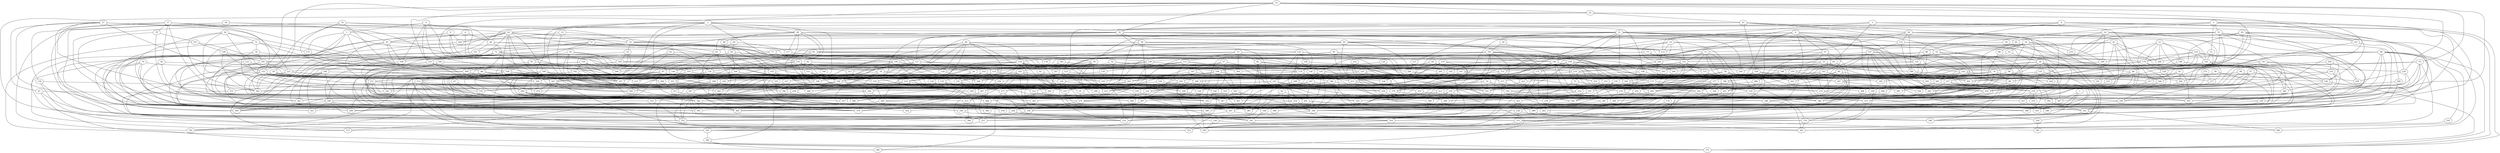 strict graph "gnp_random_graph(400,0.015)" {
0;
1;
2;
3;
4;
5;
6;
7;
8;
9;
10;
11;
12;
13;
14;
15;
16;
17;
18;
19;
20;
21;
22;
23;
24;
25;
26;
27;
28;
29;
30;
31;
32;
33;
34;
35;
36;
37;
38;
39;
40;
41;
42;
43;
44;
45;
46;
47;
48;
49;
50;
51;
52;
53;
54;
55;
56;
57;
58;
59;
60;
61;
62;
63;
64;
65;
66;
67;
68;
69;
70;
71;
72;
73;
74;
75;
76;
77;
78;
79;
80;
81;
82;
83;
84;
85;
86;
87;
88;
89;
90;
91;
92;
93;
94;
95;
96;
97;
98;
99;
100;
101;
102;
103;
104;
105;
106;
107;
108;
109;
110;
111;
112;
113;
114;
115;
116;
117;
118;
119;
120;
121;
122;
123;
124;
125;
126;
127;
128;
129;
130;
131;
132;
133;
134;
135;
136;
137;
138;
139;
140;
141;
142;
143;
144;
145;
146;
147;
148;
149;
150;
151;
152;
153;
154;
155;
156;
157;
158;
159;
160;
161;
162;
163;
164;
165;
166;
167;
168;
169;
170;
171;
172;
173;
174;
175;
176;
177;
178;
179;
180;
181;
182;
183;
184;
185;
186;
187;
188;
189;
190;
191;
192;
193;
194;
195;
196;
197;
198;
199;
200;
201;
202;
203;
204;
205;
206;
207;
208;
209;
210;
211;
212;
213;
214;
215;
216;
217;
218;
219;
220;
221;
222;
223;
224;
225;
226;
227;
228;
229;
230;
231;
232;
233;
234;
235;
236;
237;
238;
239;
240;
241;
242;
243;
244;
245;
246;
247;
248;
249;
250;
251;
252;
253;
254;
255;
256;
257;
258;
259;
260;
261;
262;
263;
264;
265;
266;
267;
268;
269;
270;
271;
272;
273;
274;
275;
276;
277;
278;
279;
280;
281;
282;
283;
284;
285;
286;
287;
288;
289;
290;
291;
292;
293;
294;
295;
296;
297;
298;
299;
300;
301;
302;
303;
304;
305;
306;
307;
308;
309;
310;
311;
312;
313;
314;
315;
316;
317;
318;
319;
320;
321;
322;
323;
324;
325;
326;
327;
328;
329;
330;
331;
332;
333;
334;
335;
336;
337;
338;
339;
340;
341;
342;
343;
344;
345;
346;
347;
348;
349;
350;
351;
352;
353;
354;
355;
356;
357;
358;
359;
360;
361;
362;
363;
364;
365;
366;
367;
368;
369;
370;
371;
372;
373;
374;
375;
376;
377;
378;
379;
380;
381;
382;
383;
384;
385;
386;
387;
388;
389;
390;
391;
392;
393;
394;
395;
396;
397;
398;
399;
0 -- 1  [is_available=True, prob="0.782138807832"];
0 -- 257  [is_available=True, prob="1.0"];
0 -- 106  [is_available=True, prob="1.0"];
0 -- 46  [is_available=True, prob="1.0"];
0 -- 125  [is_available=True, prob="0.0303049356012"];
0 -- 317  [is_available=True, prob="0.762801059212"];
1 -- 96  [is_available=True, prob="1.0"];
1 -- 35  [is_available=True, prob="1.0"];
1 -- 296  [is_available=True, prob="1.0"];
1 -- 172  [is_available=True, prob="0.867871740063"];
1 -- 77  [is_available=True, prob="0.777667477527"];
1 -- 348  [is_available=True, prob="0.909151444468"];
2 -- 322  [is_available=True, prob="0.328002740912"];
2 -- 332  [is_available=True, prob="0.44942330745"];
2 -- 235  [is_available=True, prob="1.0"];
2 -- 108  [is_available=True, prob="0.618811474058"];
2 -- 269  [is_available=True, prob="0.493620703208"];
2 -- 110  [is_available=True, prob="0.953375801129"];
2 -- 377  [is_available=True, prob="0.203654532704"];
2 -- 60  [is_available=True, prob="0.820596873619"];
3 -- 306  [is_available=True, prob="0.697265887753"];
3 -- 283  [is_available=True, prob="0.216734555622"];
3 -- 84  [is_available=True, prob="1.0"];
3 -- 30  [is_available=True, prob="1.0"];
3 -- 295  [is_available=True, prob="0.00953866270557"];
4 -- 120  [is_available=True, prob="1.0"];
4 -- 341  [is_available=True, prob="0.774927256038"];
4 -- 46  [is_available=True, prob="0.0850441209083"];
5 -- 33  [is_available=True, prob="0.871105749718"];
5 -- 39  [is_available=True, prob="0.909971073006"];
5 -- 330  [is_available=True, prob="0.797402801853"];
5 -- 140  [is_available=True, prob="0.392629512265"];
5 -- 51  [is_available=True, prob="0.726212512145"];
5 -- 372  [is_available=True, prob="0.0218217177602"];
5 -- 88  [is_available=True, prob="0.702230812702"];
5 -- 383  [is_available=True, prob="1.0"];
6 -- 320  [is_available=True, prob="0.0782220263875"];
6 -- 283  [is_available=True, prob="0.980119892182"];
6 -- 392  [is_available=True, prob="1.0"];
6 -- 208  [is_available=True, prob="0.357980904891"];
6 -- 115  [is_available=True, prob="0.966455954427"];
6 -- 214  [is_available=True, prob="0.696672675432"];
6 -- 57  [is_available=True, prob="1.0"];
6 -- 63  [is_available=True, prob="0.823919690349"];
6 -- 223  [is_available=True, prob="0.743760407816"];
7 -- 376  [is_available=True, prob="0.660578102991"];
7 -- 345  [is_available=True, prob="0.0180081886544"];
7 -- 387  [is_available=True, prob="0.0242088699448"];
8 -- 328  [is_available=True, prob="0.914622712127"];
8 -- 297  [is_available=True, prob="1.0"];
8 -- 372  [is_available=True, prob="0.250482830099"];
8 -- 21  [is_available=True, prob="0.164339242574"];
8 -- 120  [is_available=True, prob="0.0690962420176"];
8 -- 30  [is_available=True, prob="0.227073358477"];
9 -- 184  [is_available=True, prob="0.224807284206"];
9 -- 41  [is_available=True, prob="0.514532613656"];
9 -- 78  [is_available=True, prob="0.270555355416"];
9 -- 39  [is_available=True, prob="0.854898047741"];
10 -- 256  [is_available=True, prob="0.522005170986"];
10 -- 379  [is_available=True, prob="0.114910354173"];
10 -- 83  [is_available=True, prob="0.77266667573"];
10 -- 21  [is_available=True, prob="1.0"];
10 -- 153  [is_available=True, prob="1.0"];
10 -- 219  [is_available=True, prob="0.912021185284"];
11 -- 72  [is_available=True, prob="0.195011235394"];
11 -- 298  [is_available=True, prob="0.229929212095"];
11 -- 395  [is_available=True, prob="0.415000530288"];
11 -- 145  [is_available=True, prob="0.972947453692"];
11 -- 307  [is_available=True, prob="1.0"];
11 -- 93  [is_available=True, prob="0.438593829178"];
12 -- 145  [is_available=True, prob="1.0"];
12 -- 274  [is_available=True, prob="0.484365837546"];
12 -- 179  [is_available=True, prob="0.649035437878"];
12 -- 148  [is_available=True, prob="0.732672256461"];
12 -- 118  [is_available=True, prob="0.522810552005"];
12 -- 343  [is_available=True, prob="1.0"];
12 -- 248  [is_available=True, prob="1.0"];
13 -- 129  [is_available=True, prob="1.0"];
13 -- 66  [is_available=True, prob="0.14509522761"];
13 -- 300  [is_available=True, prob="0.612654492434"];
13 -- 112  [is_available=True, prob="0.232227007601"];
13 -- 242  [is_available=True, prob="0.292168428389"];
13 -- 116  [is_available=True, prob="1.0"];
13 -- 152  [is_available=True, prob="0.764337040145"];
14 -- 229  [is_available=True, prob="0.689169970222"];
14 -- 329  [is_available=True, prob="0.479973844663"];
14 -- 74  [is_available=True, prob="1.0"];
14 -- 140  [is_available=True, prob="0.81597531521"];
14 -- 270  [is_available=True, prob="1.0"];
14 -- 115  [is_available=True, prob="1.0"];
15 -- 230  [is_available=True, prob="0.475969948746"];
15 -- 139  [is_available=True, prob="0.372110326149"];
15 -- 19  [is_available=True, prob="0.882609042943"];
15 -- 30  [is_available=True, prob="1.0"];
15 -- 55  [is_available=True, prob="1.0"];
15 -- 25  [is_available=True, prob="0.788060291754"];
15 -- 251  [is_available=True, prob="0.0776414060816"];
15 -- 125  [is_available=True, prob="0.754480211058"];
15 -- 62  [is_available=True, prob="0.731207912418"];
15 -- 191  [is_available=True, prob="1.0"];
16 -- 128  [is_available=True, prob="0.276401949968"];
16 -- 305  [is_available=True, prob="1.0"];
16 -- 250  [is_available=True, prob="1.0"];
16 -- 331  [is_available=True, prob="0.392447127491"];
17 -- 352  [is_available=True, prob="0.542949767889"];
17 -- 130  [is_available=True, prob="0.492481692137"];
17 -- 393  [is_available=True, prob="1.0"];
17 -- 79  [is_available=True, prob="1.0"];
17 -- 114  [is_available=True, prob="0.567409326602"];
17 -- 56  [is_available=True, prob="0.40498858357"];
17 -- 153  [is_available=True, prob="0.154194007212"];
17 -- 29  [is_available=True, prob="1.0"];
18 -- 32  [is_available=True, prob="1.0"];
18 -- 160  [is_available=True, prob="0.802903945524"];
18 -- 98  [is_available=True, prob="0.314119786602"];
18 -- 68  [is_available=True, prob="0.206246451446"];
18 -- 71  [is_available=True, prob="0.923409489617"];
18 -- 233  [is_available=True, prob="0.306844531912"];
18 -- 331  [is_available=True, prob="0.860143507353"];
18 -- 210  [is_available=True, prob="0.141310175748"];
18 -- 244  [is_available=True, prob="0.161472176713"];
19 -- 257  [is_available=True, prob="1.0"];
19 -- 393  [is_available=True, prob="0.417566542474"];
19 -- 203  [is_available=True, prob="1.0"];
19 -- 270  [is_available=True, prob="0.844464468232"];
19 -- 213  [is_available=True, prob="0.310896847814"];
19 -- 215  [is_available=True, prob="0.251568760855"];
20 -- 231  [is_available=True, prob="0.281008327777"];
20 -- 393  [is_available=True, prob="0.355722040945"];
20 -- 398  [is_available=True, prob="0.277796718011"];
20 -- 370  [is_available=True, prob="0.253126599871"];
20 -- 122  [is_available=True, prob="1.0"];
20 -- 31  [is_available=True, prob="0.522115182515"];
21 -- 131  [is_available=True, prob="0.874911765509"];
21 -- 228  [is_available=True, prob="0.875807695452"];
21 -- 243  [is_available=True, prob="0.066675445764"];
21 -- 169  [is_available=True, prob="1.0"];
21 -- 75  [is_available=True, prob="0.400635027929"];
21 -- 273  [is_available=True, prob="0.575006675243"];
21 -- 177  [is_available=True, prob="1.0"];
21 -- 227  [is_available=True, prob="1.0"];
21 -- 89  [is_available=True, prob="0.214835248837"];
21 -- 254  [is_available=True, prob="1.0"];
21 -- 127  [is_available=True, prob="0.450932133336"];
22 -- 293  [is_available=True, prob="0.0407292232317"];
22 -- 390  [is_available=True, prob="0.886667714165"];
22 -- 139  [is_available=True, prob="0.826282283776"];
22 -- 301  [is_available=True, prob="0.744247956885"];
22 -- 147  [is_available=True, prob="0.451778048011"];
22 -- 29  [is_available=True, prob="0.968537061611"];
23 -- 184  [is_available=True, prob="1.0"];
23 -- 257  [is_available=True, prob="0.584971949838"];
23 -- 35  [is_available=True, prob="0.605775776903"];
24 -- 160  [is_available=True, prob="0.636719301859"];
24 -- 353  [is_available=True, prob="0.146972948556"];
24 -- 41  [is_available=True, prob="0.0142321947337"];
24 -- 362  [is_available=True, prob="0.271298881544"];
24 -- 369  [is_available=True, prob="1.0"];
24 -- 233  [is_available=True, prob="0.0906723105156"];
24 -- 159  [is_available=True, prob="0.658053392384"];
25 -- 352  [is_available=True, prob="1.0"];
25 -- 388  [is_available=True, prob="0.203780986275"];
25 -- 103  [is_available=True, prob="0.949429550688"];
25 -- 43  [is_available=True, prob="0.265009130019"];
25 -- 301  [is_available=True, prob="1.0"];
26 -- 101  [is_available=True, prob="0.369358759948"];
26 -- 303  [is_available=True, prob="0.565108834638"];
27 -- 67  [is_available=True, prob="0.0824126018904"];
27 -- 41  [is_available=True, prob="1.0"];
27 -- 395  [is_available=True, prob="0.524797573316"];
27 -- 337  [is_available=True, prob="0.900524320513"];
27 -- 339  [is_available=True, prob="1.0"];
27 -- 345  [is_available=True, prob="0.673799223492"];
27 -- 221  [is_available=True, prob="0.771105609571"];
27 -- 62  [is_available=True, prob="0.0998704642124"];
28 -- 345  [is_available=True, prob="1.0"];
28 -- 179  [is_available=True, prob="1.0"];
28 -- 30  [is_available=True, prob="0.971635919914"];
28 -- 391  [is_available=True, prob="0.073000690314"];
29 -- 212  [is_available=True, prob="0.134642166379"];
29 -- 237  [is_available=True, prob="0.977598649355"];
29 -- 303  [is_available=True, prob="1.0"];
30 -- 294  [is_available=True, prob="0.200376849469"];
30 -- 379  [is_available=True, prob="1.0"];
30 -- 234  [is_available=True, prob="0.659907582069"];
30 -- 209  [is_available=True, prob="0.969810381876"];
30 -- 83  [is_available=True, prob="0.261900362517"];
30 -- 155  [is_available=True, prob="1.0"];
30 -- 54  [is_available=True, prob="1.0"];
30 -- 120  [is_available=True, prob="0.0949793346585"];
30 -- 111  [is_available=True, prob="0.287282109531"];
31 -- 34  [is_available=True, prob="1.0"];
31 -- 172  [is_available=True, prob="0.074356586216"];
31 -- 144  [is_available=True, prob="0.0715707291648"];
31 -- 313  [is_available=True, prob="0.228970538057"];
31 -- 349  [is_available=True, prob="0.416914489833"];
32 -- 169  [is_available=True, prob="0.861938299016"];
32 -- 36  [is_available=True, prob="1.0"];
33 -- 258  [is_available=True, prob="1.0"];
33 -- 35  [is_available=True, prob="0.634472832657"];
33 -- 388  [is_available=True, prob="0.745934569851"];
33 -- 229  [is_available=True, prob="0.512535394569"];
33 -- 301  [is_available=True, prob="0.1660796947"];
33 -- 86  [is_available=True, prob="0.17617516604"];
33 -- 121  [is_available=True, prob="0.0442527967162"];
33 -- 191  [is_available=True, prob="0.240897597887"];
34 -- 385  [is_available=True, prob="0.734692410336"];
34 -- 241  [is_available=True, prob="0.614445976479"];
34 -- 195  [is_available=True, prob="0.563720252115"];
34 -- 165  [is_available=True, prob="1.0"];
35 -- 201  [is_available=True, prob="1.0"];
35 -- 140  [is_available=True, prob="0.76517461064"];
35 -- 180  [is_available=True, prob="0.930517324975"];
35 -- 53  [is_available=True, prob="0.527917412687"];
36 -- 388  [is_available=True, prob="0.907157600838"];
36 -- 86  [is_available=True, prob="1.0"];
36 -- 175  [is_available=True, prob="1.0"];
36 -- 242  [is_available=True, prob="0.912737752548"];
36 -- 307  [is_available=True, prob="0.914134190564"];
36 -- 278  [is_available=True, prob="0.179515065808"];
36 -- 119  [is_available=True, prob="0.104203271637"];
36 -- 303  [is_available=True, prob="0.22338558694"];
37 -- 128  [is_available=True, prob="0.874449115809"];
37 -- 187  [is_available=True, prob="0.680457775111"];
37 -- 245  [is_available=True, prob="0.425834922242"];
37 -- 223  [is_available=True, prob="0.186604363685"];
38 -- 396  [is_available=True, prob="1.0"];
38 -- 204  [is_available=True, prob="1.0"];
39 -- 128  [is_available=True, prob="0.745685770529"];
39 -- 292  [is_available=True, prob="0.0961820238541"];
39 -- 310  [is_available=True, prob="0.863390727838"];
39 -- 215  [is_available=True, prob="0.899607544533"];
39 -- 123  [is_available=True, prob="1.0"];
40 -- 257  [is_available=True, prob="0.978158571261"];
40 -- 132  [is_available=True, prob="0.762954412981"];
40 -- 135  [is_available=True, prob="1.0"];
40 -- 372  [is_available=True, prob="0.924734240218"];
40 -- 332  [is_available=True, prob="0.578379026151"];
40 -- 338  [is_available=True, prob="0.150133403993"];
40 -- 116  [is_available=True, prob="0.270847120656"];
40 -- 100  [is_available=True, prob="1.0"];
40 -- 159  [is_available=True, prob="0.812483208289"];
41 -- 256  [is_available=True, prob="1.0"];
41 -- 379  [is_available=True, prob="0.76786461482"];
41 -- 106  [is_available=True, prob="1.0"];
41 -- 271  [is_available=True, prob="0.469839214806"];
41 -- 85  [is_available=True, prob="0.0211922529232"];
42 -- 299  [is_available=True, prob="1.0"];
42 -- 100  [is_available=True, prob="1.0"];
42 -- 349  [is_available=True, prob="1.0"];
42 -- 102  [is_available=True, prob="0.640821050845"];
43 -- 356  [is_available=True, prob="1.0"];
43 -- 109  [is_available=True, prob="0.114279013874"];
43 -- 46  [is_available=True, prob="1.0"];
43 -- 301  [is_available=True, prob="0.0394463556838"];
43 -- 114  [is_available=True, prob="0.176573360818"];
43 -- 58  [is_available=True, prob="0.342643861772"];
44 -- 322  [is_available=True, prob="0.97218118077"];
44 -- 354  [is_available=True, prob="0.958680028782"];
44 -- 261  [is_available=True, prob="0.738004983289"];
45 -- 355  [is_available=True, prob="1.0"];
45 -- 217  [is_available=True, prob="0.160363114505"];
45 -- 203  [is_available=True, prob="0.549319078177"];
45 -- 204  [is_available=True, prob="0.0343348896323"];
46 -- 96  [is_available=True, prob="1.0"];
46 -- 193  [is_available=True, prob="0.904803883484"];
46 -- 115  [is_available=True, prob="0.293765510228"];
46 -- 351  [is_available=True, prob="0.679806556609"];
47 -- 252  [is_available=True, prob="0.527064424417"];
47 -- 236  [is_available=True, prob="0.765990316042"];
47 -- 197  [is_available=True, prob="0.732378386362"];
47 -- 321  [is_available=True, prob="0.699729199523"];
47 -- 265  [is_available=True, prob="1.0"];
48 -- 352  [is_available=True, prob="0.46596805779"];
48 -- 226  [is_available=True, prob="0.426077803871"];
48 -- 355  [is_available=True, prob="0.885265917514"];
48 -- 302  [is_available=True, prob="0.254295625852"];
48 -- 306  [is_available=True, prob="1.0"];
48 -- 179  [is_available=True, prob="1.0"];
48 -- 372  [is_available=True, prob="0.818159016879"];
48 -- 248  [is_available=True, prob="0.643811461079"];
48 -- 316  [is_available=True, prob="0.403757223733"];
48 -- 382  [is_available=True, prob="0.0678814849343"];
49 -- 65  [is_available=True, prob="0.850804039274"];
49 -- 230  [is_available=True, prob="0.946907081095"];
49 -- 76  [is_available=True, prob="0.959725759121"];
49 -- 330  [is_available=True, prob="1.0"];
49 -- 396  [is_available=True, prob="1.0"];
49 -- 209  [is_available=True, prob="0.26123345367"];
50 -- 104  [is_available=True, prob="0.562526966097"];
50 -- 224  [is_available=True, prob="0.527657188133"];
50 -- 106  [is_available=True, prob="0.270724338122"];
50 -- 114  [is_available=True, prob="0.802399768471"];
50 -- 325  [is_available=True, prob="0.259465704665"];
51 -- 161  [is_available=True, prob="0.308287874619"];
51 -- 78  [is_available=True, prob="1.0"];
51 -- 217  [is_available=True, prob="0.546154213788"];
52 -- 249  [is_available=True, prob="0.410406337002"];
52 -- 346  [is_available=True, prob="0.239086932748"];
52 -- 134  [is_available=True, prob="1.0"];
52 -- 319  [is_available=True, prob="0.232993140569"];
53 -- 104  [is_available=True, prob="0.684918555441"];
53 -- 266  [is_available=True, prob="1.0"];
53 -- 269  [is_available=True, prob="0.835219481942"];
53 -- 342  [is_available=True, prob="0.66781025626"];
54 -- 224  [is_available=True, prob="0.824356269023"];
54 -- 163  [is_available=True, prob="0.574110404247"];
54 -- 170  [is_available=True, prob="0.215665916672"];
54 -- 77  [is_available=True, prob="1.0"];
54 -- 207  [is_available=True, prob="0.609021449774"];
54 -- 115  [is_available=True, prob="0.125115230195"];
55 -- 358  [is_available=True, prob="0.819845627348"];
55 -- 392  [is_available=True, prob="1.0"];
55 -- 201  [is_available=True, prob="0.108236957187"];
55 -- 150  [is_available=True, prob="0.0324968718299"];
55 -- 381  [is_available=True, prob="0.979202035684"];
55 -- 254  [is_available=True, prob="0.247728606963"];
56 -- 170  [is_available=True, prob="0.787213608665"];
56 -- 308  [is_available=True, prob="0.305258336482"];
56 -- 334  [is_available=True, prob="0.491854624354"];
57 -- 104  [is_available=True, prob="0.0713978399461"];
57 -- 370  [is_available=True, prob="0.329674575348"];
57 -- 84  [is_available=True, prob="1.0"];
57 -- 310  [is_available=True, prob="0.951606616574"];
57 -- 220  [is_available=True, prob="1.0"];
58 -- 131  [is_available=True, prob="0.304459308691"];
58 -- 196  [is_available=True, prob="1.0"];
58 -- 145  [is_available=True, prob="1.0"];
58 -- 291  [is_available=True, prob="0.885956114584"];
58 -- 181  [is_available=True, prob="0.92175918836"];
58 -- 217  [is_available=True, prob="0.629659746552"];
58 -- 157  [is_available=True, prob="1.0"];
58 -- 254  [is_available=True, prob="0.263769868685"];
59 -- 248  [is_available=True, prob="0.616736050591"];
59 -- 115  [is_available=True, prob="0.281044884777"];
60 -- 161  [is_available=True, prob="1.0"];
60 -- 99  [is_available=True, prob="1.0"];
60 -- 342  [is_available=True, prob="0.306254304688"];
60 -- 265  [is_available=True, prob="1.0"];
60 -- 117  [is_available=True, prob="1.0"];
60 -- 214  [is_available=True, prob="0.852962649824"];
60 -- 87  [is_available=True, prob="0.375541118402"];
60 -- 351  [is_available=True, prob="1.0"];
60 -- 63  [is_available=True, prob="0.293025017669"];
61 -- 321  [is_available=True, prob="1.0"];
61 -- 388  [is_available=True, prob="0.0865104343211"];
61 -- 293  [is_available=True, prob="0.0370030529375"];
61 -- 114  [is_available=True, prob="0.294191091695"];
61 -- 85  [is_available=True, prob="0.961058387271"];
61 -- 248  [is_available=True, prob="0.637561500077"];
61 -- 89  [is_available=True, prob="0.209717681668"];
61 -- 251  [is_available=True, prob="1.0"];
62 -- 65  [is_available=True, prob="0.276353457401"];
62 -- 166  [is_available=True, prob="0.684720467101"];
62 -- 134  [is_available=True, prob="0.452292489278"];
62 -- 167  [is_available=True, prob="0.25758382581"];
62 -- 296  [is_available=True, prob="1.0"];
62 -- 393  [is_available=True, prob="1.0"];
62 -- 363  [is_available=True, prob="0.124756717294"];
62 -- 338  [is_available=True, prob="0.830872165583"];
62 -- 151  [is_available=True, prob="0.959441773655"];
62 -- 184  [is_available=True, prob="0.550562467341"];
62 -- 121  [is_available=True, prob="1.0"];
62 -- 91  [is_available=True, prob="0.211968319612"];
62 -- 223  [is_available=True, prob="0.736316783103"];
63 -- 192  [is_available=True, prob="0.841360580812"];
63 -- 288  [is_available=True, prob="0.297018742639"];
63 -- 228  [is_available=True, prob="1.0"];
63 -- 71  [is_available=True, prob="0.171201269309"];
63 -- 395  [is_available=True, prob="0.749304402823"];
63 -- 175  [is_available=True, prob="0.73774331494"];
63 -- 144  [is_available=True, prob="0.207333695255"];
64 -- 83  [is_available=True, prob="0.0525368378792"];
64 -- 92  [is_available=True, prob="1.0"];
64 -- 117  [is_available=True, prob="0.853409160932"];
65 -- 74  [is_available=True, prob="1.0"];
65 -- 398  [is_available=True, prob="0.727606693399"];
66 -- 331  [is_available=True, prob="0.378511584936"];
66 -- 76  [is_available=True, prob="0.582538799023"];
66 -- 349  [is_available=True, prob="0.543626388949"];
66 -- 344  [is_available=True, prob="0.0531606094095"];
66 -- 381  [is_available=True, prob="0.696013210642"];
67 -- 280  [is_available=True, prob="0.559522307067"];
67 -- 357  [is_available=True, prob="0.995243199976"];
67 -- 399  [is_available=True, prob="0.924730486954"];
68 -- 232  [is_available=True, prob="0.298269407408"];
69 -- 256  [is_available=True, prob="0.0554050750138"];
69 -- 388  [is_available=True, prob="0.658343769618"];
69 -- 103  [is_available=True, prob="0.965403838477"];
69 -- 170  [is_available=True, prob="0.325849541354"];
69 -- 147  [is_available=True, prob="0.802948824334"];
69 -- 280  [is_available=True, prob="1.0"];
70 -- 299  [is_available=True, prob="0.201725394536"];
70 -- 378  [is_available=True, prob="0.747718576827"];
70 -- 243  [is_available=True, prob="0.00998442877142"];
70 -- 309  [is_available=True, prob="0.241564238755"];
70 -- 386  [is_available=True, prob="0.60808174204"];
71 -- 354  [is_available=True, prob="0.053456340221"];
71 -- 165  [is_available=True, prob="0.985048522078"];
71 -- 175  [is_available=True, prob="0.142639044536"];
71 -- 211  [is_available=True, prob="1.0"];
71 -- 318  [is_available=True, prob="0.139340559361"];
71 -- 121  [is_available=True, prob="0.803467850418"];
71 -- 94  [is_available=True, prob="1.0"];
72 -- 192  [is_available=True, prob="0.204313256354"];
72 -- 395  [is_available=True, prob="0.345716857859"];
72 -- 393  [is_available=True, prob="0.377890473499"];
72 -- 138  [is_available=True, prob="0.873325055377"];
72 -- 334  [is_available=True, prob="1.0"];
72 -- 278  [is_available=True, prob="0.0637361426046"];
72 -- 376  [is_available=True, prob="0.682977143687"];
73 -- 121  [is_available=True, prob="1.0"];
73 -- 290  [is_available=True, prob="1.0"];
73 -- 84  [is_available=True, prob="0.524601993575"];
74 -- 386  [is_available=True, prob="0.787238929238"];
74 -- 171  [is_available=True, prob="1.0"];
74 -- 212  [is_available=True, prob="0.696722917754"];
74 -- 121  [is_available=True, prob="0.997831596985"];
74 -- 348  [is_available=True, prob="0.222669152569"];
75 -- 232  [is_available=True, prob="1.0"];
75 -- 338  [is_available=True, prob="0.468107578383"];
75 -- 387  [is_available=True, prob="0.436931318499"];
76 -- 272  [is_available=True, prob="0.735074317346"];
76 -- 201  [is_available=True, prob="0.711808432827"];
76 -- 240  [is_available=True, prob="0.225073000051"];
76 -- 89  [is_available=True, prob="0.882277504849"];
76 -- 189  [is_available=True, prob="1.0"];
77 -- 331  [is_available=True, prob="0.250047080832"];
77 -- 171  [is_available=True, prob="1.0"];
77 -- 210  [is_available=True, prob="0.986032456308"];
77 -- 111  [is_available=True, prob="1.0"];
77 -- 178  [is_available=True, prob="0.99907306332"];
78 -- 325  [is_available=True, prob="0.492586526144"];
78 -- 167  [is_available=True, prob="0.0327905709211"];
78 -- 213  [is_available=True, prob="0.0515019562882"];
78 -- 374  [is_available=True, prob="0.781717734128"];
78 -- 215  [is_available=True, prob="0.200229093786"];
79 -- 394  [is_available=True, prob="0.790522106236"];
79 -- 107  [is_available=True, prob="0.71217510027"];
79 -- 243  [is_available=True, prob="0.933005798621"];
80 -- 162  [is_available=True, prob="0.0790021232221"];
80 -- 388  [is_available=True, prob="0.573922426044"];
80 -- 398  [is_available=True, prob="0.707839985708"];
80 -- 272  [is_available=True, prob="0.564525229443"];
80 -- 177  [is_available=True, prob="0.406828896559"];
80 -- 341  [is_available=True, prob="0.250061482001"];
81 -- 274  [is_available=True, prob="0.500094906285"];
81 -- 330  [is_available=True, prob="0.712469494368"];
81 -- 253  [is_available=True, prob="0.485182197158"];
81 -- 397  [is_available=True, prob="0.504517024875"];
82 -- 196  [is_available=True, prob="0.207128190965"];
82 -- 295  [is_available=True, prob="1.0"];
82 -- 328  [is_available=True, prob="0.0466880791651"];
82 -- 167  [is_available=True, prob="0.532564856323"];
82 -- 212  [is_available=True, prob="0.697090636841"];
82 -- 219  [is_available=True, prob="0.553975282166"];
82 -- 190  [is_available=True, prob="0.335682417751"];
83 -- 366  [is_available=True, prob="0.116323149582"];
83 -- 304  [is_available=True, prob="1.0"];
83 -- 287  [is_available=True, prob="1.0"];
84 -- 278  [is_available=True, prob="1.0"];
84 -- 91  [is_available=True, prob="1.0"];
84 -- 381  [is_available=True, prob="1.0"];
85 -- 323  [is_available=True, prob="0.0319524070861"];
85 -- 125  [is_available=True, prob="0.54346724862"];
85 -- 175  [is_available=True, prob="0.490956209248"];
85 -- 347  [is_available=True, prob="1.0"];
85 -- 159  [is_available=True, prob="0.182219930237"];
86 -- 225  [is_available=True, prob="1.0"];
86 -- 240  [is_available=True, prob="1.0"];
86 -- 368  [is_available=True, prob="0.522538409125"];
86 -- 181  [is_available=True, prob="0.928994433386"];
86 -- 318  [is_available=True, prob="0.0928612807299"];
87 -- 315  [is_available=True, prob="0.720056718504"];
87 -- 113  [is_available=True, prob="0.859149710448"];
87 -- 306  [is_available=True, prob="0.256298313231"];
87 -- 280  [is_available=True, prob="1.0"];
87 -- 283  [is_available=True, prob="0.111330774877"];
87 -- 350  [is_available=True, prob="0.990995219197"];
87 -- 223  [is_available=True, prob="0.447571408897"];
88 -- 195  [is_available=True, prob="0.689528331966"];
88 -- 298  [is_available=True, prob="1.0"];
88 -- 334  [is_available=True, prob="0.762709836397"];
88 -- 120  [is_available=True, prob="0.274647672323"];
88 -- 125  [is_available=True, prob="0.583440485933"];
89 -- 303  [is_available=True, prob="1.0"];
90 -- 305  [is_available=True, prob="1.0"];
90 -- 315  [is_available=True, prob="1.0"];
90 -- 213  [is_available=True, prob="1.0"];
91 -- 353  [is_available=True, prob="0.965429092317"];
91 -- 274  [is_available=True, prob="0.842557789765"];
92 -- 193  [is_available=True, prob="0.647670383412"];
92 -- 179  [is_available=True, prob="0.730821964715"];
92 -- 206  [is_available=True, prob="1.0"];
92 -- 363  [is_available=True, prob="1.0"];
93 -- 348  [is_available=True, prob="1.0"];
93 -- 164  [is_available=True, prob="0.924213581502"];
93 -- 213  [is_available=True, prob="0.343352853919"];
94 -- 388  [is_available=True, prob="1.0"];
94 -- 173  [is_available=True, prob="0.742486614714"];
94 -- 273  [is_available=True, prob="0.235934248883"];
94 -- 307  [is_available=True, prob="0.946758456071"];
94 -- 217  [is_available=True, prob="0.162037256207"];
94 -- 315  [is_available=True, prob="0.0186977923601"];
94 -- 380  [is_available=True, prob="0.369083706391"];
95 -- 249  [is_available=True, prob="0.612671979356"];
95 -- 339  [is_available=True, prob="0.183292036599"];
95 -- 140  [is_available=True, prob="0.207085230702"];
95 -- 222  [is_available=True, prob="0.998160296801"];
95 -- 380  [is_available=True, prob="0.434202413029"];
96 -- 253  [is_available=True, prob="0.442648162887"];
96 -- 237  [is_available=True, prob="0.0392373675495"];
96 -- 113  [is_available=True, prob="0.0953775658978"];
97 -- 370  [is_available=True, prob="0.201659129102"];
97 -- 334  [is_available=True, prob="0.691751949814"];
98 -- 353  [is_available=True, prob="0.38071234125"];
98 -- 102  [is_available=True, prob="0.503092339798"];
98 -- 199  [is_available=True, prob="0.138809968947"];
98 -- 398  [is_available=True, prob="0.847756190552"];
98 -- 308  [is_available=True, prob="0.0767418615402"];
98 -- 186  [is_available=True, prob="0.634397045679"];
99 -- 333  [is_available=True, prob="1.0"];
100 -- 388  [is_available=True, prob="0.879699226472"];
100 -- 293  [is_available=True, prob="1.0"];
100 -- 238  [is_available=True, prob="0.571927941029"];
100 -- 114  [is_available=True, prob="0.707347940241"];
100 -- 215  [is_available=True, prob="0.523290406509"];
101 -- 162  [is_available=True, prob="1.0"];
101 -- 241  [is_available=True, prob="0.826315414521"];
101 -- 106  [is_available=True, prob="0.893211827388"];
101 -- 334  [is_available=True, prob="0.748547525397"];
101 -- 221  [is_available=True, prob="0.2695198837"];
101 -- 113  [is_available=True, prob="0.179408062453"];
101 -- 178  [is_available=True, prob="0.327128913893"];
101 -- 279  [is_available=True, prob="1.0"];
101 -- 154  [is_available=True, prob="0.18488644344"];
101 -- 255  [is_available=True, prob="0.996745978606"];
102 -- 340  [is_available=True, prob="0.0695370305267"];
102 -- 344  [is_available=True, prob="0.368263592033"];
102 -- 347  [is_available=True, prob="0.376767605583"];
102 -- 253  [is_available=True, prob="1.0"];
103 -- 194  [is_available=True, prob="0.0498407101256"];
103 -- 391  [is_available=True, prob="0.129479103591"];
103 -- 310  [is_available=True, prob="1.0"];
103 -- 377  [is_available=True, prob="0.612199503598"];
104 -- 165  [is_available=True, prob="0.472092253935"];
104 -- 269  [is_available=True, prob="1.0"];
104 -- 241  [is_available=True, prob="0.362799027751"];
105 -- 288  [is_available=True, prob="1.0"];
105 -- 257  [is_available=True, prob="1.0"];
105 -- 114  [is_available=True, prob="1.0"];
105 -- 335  [is_available=True, prob="0.621495275799"];
106 -- 271  [is_available=True, prob="0.802320463026"];
106 -- 379  [is_available=True, prob="0.601010430733"];
107 -- 168  [is_available=True, prob="0.772956788665"];
107 -- 372  [is_available=True, prob="1.0"];
107 -- 149  [is_available=True, prob="0.177129333634"];
108 -- 321  [is_available=True, prob="0.285207167618"];
108 -- 227  [is_available=True, prob="0.0797979378927"];
108 -- 301  [is_available=True, prob="0.4246793998"];
109 -- 168  [is_available=True, prob="0.411412794932"];
109 -- 201  [is_available=True, prob="0.9705938814"];
109 -- 173  [is_available=True, prob="1.0"];
109 -- 272  [is_available=True, prob="0.629474517105"];
109 -- 284  [is_available=True, prob="1.0"];
110 -- 228  [is_available=True, prob="0.574240933054"];
110 -- 168  [is_available=True, prob="0.654142769127"];
110 -- 170  [is_available=True, prob="0.575345572569"];
110 -- 300  [is_available=True, prob="0.511807082752"];
110 -- 206  [is_available=True, prob="0.481522168301"];
110 -- 378  [is_available=True, prob="0.291187895784"];
111 -- 311  [is_available=True, prob="0.603663327504"];
111 -- 143  [is_available=True, prob="0.436493905468"];
111 -- 365  [is_available=True, prob="0.0180775116562"];
111 -- 373  [is_available=True, prob="0.526712292191"];
111 -- 183  [is_available=True, prob="0.793696302574"];
111 -- 218  [is_available=True, prob="0.256258268064"];
111 -- 159  [is_available=True, prob="0.44673637108"];
112 -- 260  [is_available=True, prob="0.179864620493"];
112 -- 263  [is_available=True, prob="0.638822945532"];
112 -- 136  [is_available=True, prob="0.398921583156"];
112 -- 235  [is_available=True, prob="0.737292190916"];
112 -- 188  [is_available=True, prob="1.0"];
113 -- 197  [is_available=True, prob="0.703376175979"];
113 -- 391  [is_available=True, prob="0.0154860855699"];
113 -- 264  [is_available=True, prob="0.988082359624"];
113 -- 363  [is_available=True, prob="0.672263520132"];
113 -- 236  [is_available=True, prob="0.438495384179"];
113 -- 241  [is_available=True, prob="1.0"];
113 -- 345  [is_available=True, prob="0.573229040388"];
114 -- 129  [is_available=True, prob="0.244703703242"];
114 -- 290  [is_available=True, prob="0.662388047792"];
114 -- 307  [is_available=True, prob="1.0"];
115 -- 229  [is_available=True, prob="0.642303591221"];
116 -- 318  [is_available=True, prob="1.0"];
116 -- 364  [is_available=True, prob="0.442020371693"];
116 -- 207  [is_available=True, prob="0.314922148758"];
116 -- 168  [is_available=True, prob="0.981060463904"];
116 -- 237  [is_available=True, prob="0.72520076482"];
116 -- 276  [is_available=True, prob="1.0"];
116 -- 317  [is_available=True, prob="0.653138720043"];
116 -- 185  [is_available=True, prob="0.28544569265"];
116 -- 186  [is_available=True, prob="0.234888581525"];
116 -- 253  [is_available=True, prob="1.0"];
116 -- 158  [is_available=True, prob="0.109759748347"];
117 -- 145  [is_available=True, prob="0.320982293946"];
118 -- 160  [is_available=True, prob="0.164271291094"];
118 -- 161  [is_available=True, prob="1.0"];
118 -- 355  [is_available=True, prob="0.550625353508"];
118 -- 201  [is_available=True, prob="0.573672129969"];
118 -- 141  [is_available=True, prob="0.326801352324"];
118 -- 179  [is_available=True, prob="0.673323099765"];
118 -- 222  [is_available=True, prob="0.847771267275"];
119 -- 387  [is_available=True, prob="0.65839703167"];
119 -- 201  [is_available=True, prob="0.384941437262"];
119 -- 298  [is_available=True, prob="0.65171705319"];
119 -- 238  [is_available=True, prob="0.786681952332"];
119 -- 244  [is_available=True, prob="0.963253545052"];
119 -- 276  [is_available=True, prob="0.203205021232"];
120 -- 273  [is_available=True, prob="0.182933787649"];
120 -- 144  [is_available=True, prob="0.375958742128"];
120 -- 168  [is_available=True, prob="1.0"];
120 -- 307  [is_available=True, prob="0.42837003034"];
121 -- 339  [is_available=True, prob="1.0"];
121 -- 354  [is_available=True, prob="1.0"];
121 -- 293  [is_available=True, prob="0.942154912019"];
121 -- 171  [is_available=True, prob="0.423112038489"];
121 -- 300  [is_available=True, prob="0.563397128293"];
121 -- 193  [is_available=True, prob="1.0"];
121 -- 347  [is_available=True, prob="0.0349039561504"];
121 -- 157  [is_available=True, prob="1.0"];
122 -- 320  [is_available=True, prob="0.603995920139"];
122 -- 147  [is_available=True, prob="1.0"];
122 -- 341  [is_available=True, prob="0.732155097693"];
123 -- 135  [is_available=True, prob="0.394798189377"];
123 -- 239  [is_available=True, prob="0.343530118577"];
123 -- 176  [is_available=True, prob="0.676208314098"];
123 -- 181  [is_available=True, prob="1.0"];
123 -- 218  [is_available=True, prob="0.692068632717"];
124 -- 189  [is_available=True, prob="0.423218759326"];
124 -- 158  [is_available=True, prob="0.840518832132"];
125 -- 164  [is_available=True, prob="0.35986371014"];
125 -- 374  [is_available=True, prob="0.396048075975"];
125 -- 328  [is_available=True, prob="0.847746637352"];
125 -- 340  [is_available=True, prob="1.0"];
125 -- 310  [is_available=True, prob="0.797940854246"];
126 -- 192  [is_available=True, prob="0.0694194146363"];
126 -- 359  [is_available=True, prob="0.465552935526"];
126 -- 296  [is_available=True, prob="0.265237139447"];
126 -- 266  [is_available=True, prob="0.428190138623"];
126 -- 331  [is_available=True, prob="0.815684526254"];
126 -- 144  [is_available=True, prob="0.323673432799"];
126 -- 312  [is_available=True, prob="1.0"];
127 -- 288  [is_available=True, prob="0.357555511736"];
127 -- 183  [is_available=True, prob="0.668517350964"];
128 -- 383  [is_available=True, prob="0.630051199381"];
129 -- 315  [is_available=True, prob="0.93928610797"];
129 -- 268  [is_available=True, prob="0.00307722306063"];
130 -- 322  [is_available=True, prob="0.969756078252"];
130 -- 363  [is_available=True, prob="0.413025621355"];
130 -- 370  [is_available=True, prob="0.669921449117"];
131 -- 196  [is_available=True, prob="0.604128730797"];
131 -- 390  [is_available=True, prob="0.531852958642"];
131 -- 137  [is_available=True, prob="0.46430021021"];
131 -- 330  [is_available=True, prob="1.0"];
132 -- 167  [is_available=True, prob="0.362265335144"];
132 -- 201  [is_available=True, prob="1.0"];
132 -- 301  [is_available=True, prob="1.0"];
132 -- 208  [is_available=True, prob="0.30453809054"];
132 -- 146  [is_available=True, prob="0.980794948852"];
132 -- 179  [is_available=True, prob="0.359860937135"];
132 -- 245  [is_available=True, prob="0.0915781871951"];
133 -- 322  [is_available=True, prob="0.418675110245"];
133 -- 231  [is_available=True, prob="1.0"];
133 -- 170  [is_available=True, prob="0.822582667633"];
133 -- 235  [is_available=True, prob="1.0"];
133 -- 271  [is_available=True, prob="0.380547638785"];
133 -- 285  [is_available=True, prob="1.0"];
133 -- 317  [is_available=True, prob="0.24488078881"];
134 -- 176  [is_available=True, prob="0.914081069883"];
134 -- 297  [is_available=True, prob="0.438147507543"];
135 -- 315  [is_available=True, prob="0.719795578552"];
135 -- 211  [is_available=True, prob="1.0"];
135 -- 287  [is_available=True, prob="0.33384376994"];
136 -- 238  [is_available=True, prob="0.68344391909"];
136 -- 199  [is_available=True, prob="0.537405419985"];
137 -- 360  [is_available=True, prob="0.985657190729"];
137 -- 201  [is_available=True, prob="0.915414521858"];
137 -- 202  [is_available=True, prob="0.492956522156"];
137 -- 334  [is_available=True, prob="1.0"];
137 -- 163  [is_available=True, prob="0.973807828641"];
137 -- 265  [is_available=True, prob="0.314108422175"];
137 -- 250  [is_available=True, prob="0.700536165153"];
137 -- 138  [is_available=True, prob="0.163289598749"];
137 -- 319  [is_available=True, prob="0.768958054721"];
138 -- 309  [is_available=True, prob="0.820870108748"];
138 -- 169  [is_available=True, prob="0.140255754688"];
138 -- 185  [is_available=True, prob="1.0"];
138 -- 252  [is_available=True, prob="0.985394289427"];
139 -- 321  [is_available=True, prob="0.353718171532"];
139 -- 378  [is_available=True, prob="1.0"];
140 -- 321  [is_available=True, prob="1.0"];
140 -- 265  [is_available=True, prob="1.0"];
140 -- 331  [is_available=True, prob="0.92923900698"];
140 -- 175  [is_available=True, prob="0.508673101392"];
140 -- 383  [is_available=True, prob="1.0"];
141 -- 393  [is_available=True, prob="0.68131934057"];
141 -- 266  [is_available=True, prob="0.55573543114"];
141 -- 389  [is_available=True, prob="1.0"];
141 -- 327  [is_available=True, prob="1.0"];
142 -- 280  [is_available=True, prob="0.887912444584"];
142 -- 292  [is_available=True, prob="0.282785892281"];
142 -- 342  [is_available=True, prob="1.0"];
142 -- 270  [is_available=True, prob="0.385254427397"];
142 -- 231  [is_available=True, prob="0.0975471982523"];
143 -- 273  [is_available=True, prob="1.0"];
143 -- 370  [is_available=True, prob="1.0"];
143 -- 283  [is_available=True, prob="0.303334526606"];
143 -- 214  [is_available=True, prob="0.435819928453"];
144 -- 322  [is_available=True, prob="1.0"];
144 -- 199  [is_available=True, prob="0.894031139233"];
144 -- 311  [is_available=True, prob="0.222992939699"];
145 -- 168  [is_available=True, prob="0.0757235493537"];
145 -- 297  [is_available=True, prob="0.421209862374"];
145 -- 394  [is_available=True, prob="0.540646313312"];
145 -- 247  [is_available=True, prob="0.713336084945"];
145 -- 332  [is_available=True, prob="0.635651982991"];
145 -- 379  [is_available=True, prob="0.554809935557"];
145 -- 277  [is_available=True, prob="0.788055310439"];
146 -- 339  [is_available=True, prob="0.527156777306"];
146 -- 150  [is_available=True, prob="1.0"];
147 -- 238  [is_available=True, prob="0.527644925846"];
147 -- 389  [is_available=True, prob="0.417277230713"];
148 -- 188  [is_available=True, prob="0.934036954981"];
148 -- 330  [is_available=True, prob="0.313748855832"];
148 -- 294  [is_available=True, prob="0.103855623519"];
148 -- 230  [is_available=True, prob="0.852484343122"];
149 -- 153  [is_available=True, prob="1.0"];
149 -- 195  [is_available=True, prob="0.440692213413"];
149 -- 393  [is_available=True, prob="1.0"];
150 -- 152  [is_available=True, prob="1.0"];
150 -- 155  [is_available=True, prob="0.539371167893"];
150 -- 301  [is_available=True, prob="0.00195780041063"];
151 -- 217  [is_available=True, prob="0.498631034686"];
151 -- 194  [is_available=True, prob="1.0"];
151 -- 298  [is_available=True, prob="0.506106923258"];
153 -- 259  [is_available=True, prob="0.167615279655"];
153 -- 199  [is_available=True, prob="1.0"];
153 -- 167  [is_available=True, prob="0.31865354349"];
153 -- 371  [is_available=True, prob="1.0"];
153 -- 299  [is_available=True, prob="1.0"];
153 -- 218  [is_available=True, prob="0.0505899406184"];
153 -- 284  [is_available=True, prob="0.342038573124"];
154 -- 165  [is_available=True, prob="0.552487446639"];
154 -- 328  [is_available=True, prob="0.493708648229"];
154 -- 287  [is_available=True, prob="0.0106963202526"];
154 -- 252  [is_available=True, prob="0.708892843379"];
154 -- 157  [is_available=True, prob="0.734361134238"];
154 -- 293  [is_available=True, prob="1.0"];
155 -- 197  [is_available=True, prob="0.351084621637"];
155 -- 270  [is_available=True, prob="1.0"];
155 -- 303  [is_available=True, prob="0.258971495779"];
155 -- 220  [is_available=True, prob="0.577527872009"];
156 -- 333  [is_available=True, prob="0.529012371731"];
156 -- 365  [is_available=True, prob="0.912323991167"];
157 -- 318  [is_available=True, prob="1.0"];
158 -- 208  [is_available=True, prob="0.728014244384"];
158 -- 173  [is_available=True, prob="0.0945541348217"];
159 -- 168  [is_available=True, prob="0.594379394342"];
159 -- 379  [is_available=True, prob="0.456912214874"];
159 -- 381  [is_available=True, prob="0.411071720265"];
160 -- 210  [is_available=True, prob="1.0"];
161 -- 163  [is_available=True, prob="0.278614297064"];
161 -- 276  [is_available=True, prob="0.637486909939"];
161 -- 277  [is_available=True, prob="1.0"];
163 -- 291  [is_available=True, prob="0.777465538799"];
163 -- 204  [is_available=True, prob="1.0"];
163 -- 302  [is_available=True, prob="0.452659614134"];
163 -- 219  [is_available=True, prob="0.3711917862"];
164 -- 259  [is_available=True, prob="1.0"];
164 -- 328  [is_available=True, prob="0.0366544180105"];
164 -- 362  [is_available=True, prob="0.784006649235"];
164 -- 273  [is_available=True, prob="0.973416492754"];
164 -- 380  [is_available=True, prob="1.0"];
165 -- 352  [is_available=True, prob="0.352664090593"];
165 -- 194  [is_available=True, prob="1.0"];
165 -- 228  [is_available=True, prob="0.243281930255"];
165 -- 377  [is_available=True, prob="0.7971078414"];
166 -- 353  [is_available=True, prob="0.554116371128"];
166 -- 258  [is_available=True, prob="1.0"];
166 -- 370  [is_available=True, prob="0.400548807992"];
166 -- 183  [is_available=True, prob="1.0"];
166 -- 220  [is_available=True, prob="0.315205999587"];
167 -- 299  [is_available=True, prob="1.0"];
167 -- 365  [is_available=True, prob="0.541452589176"];
167 -- 374  [is_available=True, prob="1.0"];
167 -- 383  [is_available=True, prob="0.849829882034"];
170 -- 289  [is_available=True, prob="0.764944495483"];
170 -- 271  [is_available=True, prob="0.222248262083"];
170 -- 213  [is_available=True, prob="0.0871826060968"];
171 -- 208  [is_available=True, prob="1.0"];
171 -- 367  [is_available=True, prob="0.65807575795"];
172 -- 173  [is_available=True, prob="0.609099625064"];
173 -- 224  [is_available=True, prob="0.988238013378"];
173 -- 320  [is_available=True, prob="0.213794298129"];
173 -- 283  [is_available=True, prob="0.0430518344938"];
174 -- 389  [is_available=True, prob="0.00944803151151"];
175 -- 354  [is_available=True, prob="0.426506420841"];
175 -- 323  [is_available=True, prob="0.729224083552"];
175 -- 310  [is_available=True, prob="0.165126130326"];
175 -- 279  [is_available=True, prob="0.451147218963"];
175 -- 222  [is_available=True, prob="1.0"];
176 -- 347  [is_available=True, prob="0.828960869803"];
176 -- 260  [is_available=True, prob="0.981246164474"];
176 -- 272  [is_available=True, prob="1.0"];
176 -- 253  [is_available=True, prob="0.418183139075"];
176 -- 318  [is_available=True, prob="0.836902109753"];
176 -- 223  [is_available=True, prob="0.0410286604621"];
177 -- 232  [is_available=True, prob="0.524454248607"];
177 -- 310  [is_available=True, prob="0.0529004510011"];
177 -- 344  [is_available=True, prob="1.0"];
179 -- 226  [is_available=True, prob="1.0"];
179 -- 198  [is_available=True, prob="0.558894796147"];
179 -- 362  [is_available=True, prob="0.666884143031"];
179 -- 398  [is_available=True, prob="1.0"];
179 -- 348  [is_available=True, prob="0.36090046406"];
179 -- 186  [is_available=True, prob="0.751485406275"];
180 -- 395  [is_available=True, prob="0.346086970685"];
180 -- 396  [is_available=True, prob="1.0"];
180 -- 243  [is_available=True, prob="0.361389334532"];
180 -- 373  [is_available=True, prob="0.237187542876"];
180 -- 186  [is_available=True, prob="0.34372767197"];
180 -- 341  [is_available=True, prob="1.0"];
182 -- 296  [is_available=True, prob="0.783734555443"];
182 -- 241  [is_available=True, prob="0.0500349191503"];
182 -- 198  [is_available=True, prob="0.0502552484893"];
183 -- 267  [is_available=True, prob="0.754248832277"];
183 -- 234  [is_available=True, prob="0.22418795626"];
184 -- 357  [is_available=True, prob="0.876301845121"];
185 -- 194  [is_available=True, prob="0.213002282415"];
185 -- 334  [is_available=True, prob="0.224240197087"];
185 -- 337  [is_available=True, prob="0.326170227341"];
185 -- 366  [is_available=True, prob="0.045614841965"];
185 -- 375  [is_available=True, prob="0.708882672768"];
185 -- 313  [is_available=True, prob="1.0"];
185 -- 379  [is_available=True, prob="1.0"];
185 -- 252  [is_available=True, prob="0.502368669652"];
186 -- 292  [is_available=True, prob="1.0"];
186 -- 326  [is_available=True, prob="0.940423483597"];
186 -- 239  [is_available=True, prob="0.654045094291"];
186 -- 337  [is_available=True, prob="0.89319717675"];
186 -- 376  [is_available=True, prob="0.674282099983"];
187 -- 203  [is_available=True, prob="0.866618848753"];
187 -- 332  [is_available=True, prob="0.844968373054"];
187 -- 367  [is_available=True, prob="0.188748590618"];
187 -- 305  [is_available=True, prob="0.67131108134"];
187 -- 223  [is_available=True, prob="1.0"];
188 -- 331  [is_available=True, prob="0.814241814955"];
188 -- 398  [is_available=True, prob="0.205419963816"];
188 -- 219  [is_available=True, prob="1.0"];
188 -- 253  [is_available=True, prob="0.49357679779"];
191 -- 200  [is_available=True, prob="0.917136838764"];
191 -- 240  [is_available=True, prob="0.795473641897"];
192 -- 389  [is_available=True, prob="0.425799901473"];
192 -- 335  [is_available=True, prob="0.0821434089509"];
192 -- 209  [is_available=True, prob="0.262735427168"];
192 -- 282  [is_available=True, prob="0.133436102924"];
193 -- 270  [is_available=True, prob="1.0"];
193 -- 220  [is_available=True, prob="0.304379948873"];
194 -- 352  [is_available=True, prob="0.148251911953"];
194 -- 260  [is_available=True, prob="0.38031923858"];
194 -- 269  [is_available=True, prob="0.542633238165"];
194 -- 346  [is_available=True, prob="0.414297681125"];
195 -- 398  [is_available=True, prob="0.937667689687"];
195 -- 210  [is_available=True, prob="0.154558566702"];
195 -- 343  [is_available=True, prob="0.240136858201"];
195 -- 221  [is_available=True, prob="0.490571700137"];
196 -- 344  [is_available=True, prob="1.0"];
196 -- 244  [is_available=True, prob="0.697800034183"];
197 -- 323  [is_available=True, prob="0.698010061498"];
197 -- 243  [is_available=True, prob="1.0"];
197 -- 279  [is_available=True, prob="0.398815661025"];
198 -- 257  [is_available=True, prob="0.0333738865603"];
198 -- 214  [is_available=True, prob="0.0956710463615"];
198 -- 358  [is_available=True, prob="1.0"];
198 -- 263  [is_available=True, prob="0.206059141411"];
198 -- 296  [is_available=True, prob="0.638709962998"];
198 -- 246  [is_available=True, prob="0.820781417056"];
198 -- 218  [is_available=True, prob="0.919243454511"];
199 -- 352  [is_available=True, prob="1.0"];
200 -- 320  [is_available=True, prob="0.480147084526"];
200 -- 353  [is_available=True, prob="0.552447797055"];
201 -- 320  [is_available=True, prob="0.0268472361289"];
201 -- 297  [is_available=True, prob="1.0"];
201 -- 285  [is_available=True, prob="0.685029903444"];
202 -- 259  [is_available=True, prob="0.207539349322"];
202 -- 397  [is_available=True, prob="1.0"];
202 -- 281  [is_available=True, prob="0.665772284566"];
202 -- 251  [is_available=True, prob="0.559025880424"];
202 -- 286  [is_available=True, prob="0.954857218309"];
202 -- 287  [is_available=True, prob="0.605639678344"];
203 -- 235  [is_available=True, prob="0.0761646330296"];
203 -- 370  [is_available=True, prob="1.0"];
203 -- 377  [is_available=True, prob="0.347545769752"];
204 -- 348  [is_available=True, prob="0.44399472665"];
205 -- 216  [is_available=True, prob="0.948423904534"];
205 -- 393  [is_available=True, prob="1.0"];
205 -- 258  [is_available=True, prob="0.927433807694"];
206 -- 365  [is_available=True, prob="1.0"];
206 -- 366  [is_available=True, prob="1.0"];
206 -- 219  [is_available=True, prob="1.0"];
206 -- 287  [is_available=True, prob="0.614386118362"];
207 -- 260  [is_available=True, prob="0.598839448617"];
208 -- 224  [is_available=True, prob="0.875879378133"];
208 -- 212  [is_available=True, prob="0.874453754061"];
208 -- 278  [is_available=True, prob="0.75006181483"];
209 -- 371  [is_available=True, prob="0.0235203360269"];
209 -- 312  [is_available=True, prob="1.0"];
209 -- 249  [is_available=True, prob="0.790724948941"];
210 -- 256  [is_available=True, prob="0.045124043944"];
210 -- 306  [is_available=True, prob="1.0"];
210 -- 242  [is_available=True, prob="0.254051848076"];
211 -- 264  [is_available=True, prob="1.0"];
211 -- 306  [is_available=True, prob="0.0234216322295"];
211 -- 338  [is_available=True, prob="0.128819184666"];
212 -- 261  [is_available=True, prob="1.0"];
212 -- 343  [is_available=True, prob="0.0656532433101"];
213 -- 232  [is_available=True, prob="1.0"];
213 -- 396  [is_available=True, prob="0.158784682901"];
213 -- 368  [is_available=True, prob="0.955546963421"];
213 -- 348  [is_available=True, prob="1.0"];
214 -- 297  [is_available=True, prob="0.00074866825201"];
214 -- 270  [is_available=True, prob="0.953846019988"];
214 -- 393  [is_available=True, prob="0.744738536867"];
214 -- 282  [is_available=True, prob="0.868221448412"];
214 -- 389  [is_available=True, prob="0.771911767753"];
215 -- 299  [is_available=True, prob="0.948297100636"];
215 -- 340  [is_available=True, prob="1.0"];
216 -- 376  [is_available=True, prob="0.129842964767"];
216 -- 265  [is_available=True, prob="0.0308807778666"];
216 -- 252  [is_available=True, prob="0.239128568222"];
216 -- 358  [is_available=True, prob="1.0"];
217 -- 360  [is_available=True, prob="0.18890679081"];
217 -- 375  [is_available=True, prob="0.0211376748219"];
218 -- 272  [is_available=True, prob="0.146370100174"];
218 -- 310  [is_available=True, prob="0.4521469476"];
219 -- 224  [is_available=True, prob="1.0"];
219 -- 290  [is_available=True, prob="0.726157683543"];
220 -- 357  [is_available=True, prob="1.0"];
220 -- 332  [is_available=True, prob="0.573331837906"];
221 -- 327  [is_available=True, prob="1.0"];
221 -- 238  [is_available=True, prob="0.210620837478"];
221 -- 252  [is_available=True, prob="0.823917967071"];
221 -- 319  [is_available=True, prob="0.191431608302"];
222 -- 331  [is_available=True, prob="0.918465551342"];
222 -- 262  [is_available=True, prob="0.514529407271"];
223 -- 397  [is_available=True, prob="1.0"];
223 -- 398  [is_available=True, prob="1.0"];
224 -- 361  [is_available=True, prob="1.0"];
224 -- 274  [is_available=True, prob="0.538625830354"];
224 -- 367  [is_available=True, prob="0.339968972351"];
225 -- 282  [is_available=True, prob="1.0"];
226 -- 332  [is_available=True, prob="0.552635094233"];
226 -- 227  [is_available=True, prob="0.987092970749"];
227 -- 355  [is_available=True, prob="0.420784645956"];
227 -- 390  [is_available=True, prob="0.74011886076"];
227 -- 265  [is_available=True, prob="0.914743560181"];
227 -- 276  [is_available=True, prob="0.368053737279"];
228 -- 339  [is_available=True, prob="0.508007189067"];
229 -- 262  [is_available=True, prob="0.492838448667"];
229 -- 294  [is_available=True, prob="0.722444160815"];
229 -- 278  [is_available=True, prob="1.0"];
230 -- 258  [is_available=True, prob="1.0"];
230 -- 387  [is_available=True, prob="0.0420457344096"];
230 -- 296  [is_available=True, prob="1.0"];
231 -- 320  [is_available=True, prob="1.0"];
231 -- 321  [is_available=True, prob="0.399359454302"];
231 -- 336  [is_available=True, prob="0.694358944934"];
231 -- 245  [is_available=True, prob="0.997805195934"];
232 -- 234  [is_available=True, prob="0.98856047088"];
233 -- 292  [is_available=True, prob="0.919699410919"];
234 -- 379  [is_available=True, prob="0.05128148728"];
234 -- 389  [is_available=True, prob="0.364593089207"];
235 -- 361  [is_available=True, prob="0.342973506596"];
235 -- 280  [is_available=True, prob="0.339471385355"];
236 -- 315  [is_available=True, prob="0.87918751626"];
236 -- 390  [is_available=True, prob="1.0"];
237 -- 384  [is_available=True, prob="0.56695506012"];
237 -- 259  [is_available=True, prob="0.671879585559"];
239 -- 399  [is_available=True, prob="1.0"];
239 -- 308  [is_available=True, prob="0.575388090226"];
239 -- 344  [is_available=True, prob="0.518189473748"];
239 -- 319  [is_available=True, prob="0.478448565266"];
240 -- 283  [is_available=True, prob="0.365969654545"];
240 -- 358  [is_available=True, prob="0.456868503357"];
242 -- 272  [is_available=True, prob="0.969161284493"];
242 -- 332  [is_available=True, prob="0.174685128455"];
245 -- 321  [is_available=True, prob="0.860586027612"];
245 -- 304  [is_available=True, prob="0.154030433271"];
245 -- 381  [is_available=True, prob="0.877723276973"];
245 -- 255  [is_available=True, prob="1.0"];
246 -- 324  [is_available=True, prob="0.897367775932"];
246 -- 360  [is_available=True, prob="0.294497802482"];
246 -- 396  [is_available=True, prob="0.399053371645"];
246 -- 379  [is_available=True, prob="1.0"];
246 -- 382  [is_available=True, prob="0.389398604447"];
247 -- 290  [is_available=True, prob="0.494585836195"];
247 -- 259  [is_available=True, prob="0.59831736576"];
247 -- 261  [is_available=True, prob="0.768966804704"];
247 -- 303  [is_available=True, prob="1.0"];
249 -- 279  [is_available=True, prob="0.590701378106"];
250 -- 322  [is_available=True, prob="0.51178319361"];
250 -- 385  [is_available=True, prob="0.838289036304"];
250 -- 289  [is_available=True, prob="0.40513976231"];
251 -- 289  [is_available=True, prob="0.340284544851"];
251 -- 279  [is_available=True, prob="0.99963050951"];
251 -- 350  [is_available=True, prob="0.330055496831"];
252 -- 318  [is_available=True, prob="1.0"];
252 -- 254  [is_available=True, prob="0.0331949517412"];
254 -- 315  [is_available=True, prob="0.301032164683"];
254 -- 375  [is_available=True, prob="0.413709104496"];
254 -- 347  [is_available=True, prob="0.831836491645"];
255 -- 280  [is_available=True, prob="0.224151210163"];
255 -- 303  [is_available=True, prob="0.177601910463"];
255 -- 349  [is_available=True, prob="0.896697180986"];
256 -- 340  [is_available=True, prob="0.490854688916"];
256 -- 374  [is_available=True, prob="1.0"];
257 -- 332  [is_available=True, prob="0.0836548062047"];
259 -- 385  [is_available=True, prob="0.244321530765"];
259 -- 358  [is_available=True, prob="1.0"];
259 -- 345  [is_available=True, prob="0.889250855965"];
260 -- 313  [is_available=True, prob="0.527059650248"];
261 -- 353  [is_available=True, prob="0.137133174585"];
261 -- 262  [is_available=True, prob="0.477505567952"];
261 -- 328  [is_available=True, prob="1.0"];
261 -- 345  [is_available=True, prob="0.915712097064"];
263 -- 344  [is_available=True, prob="0.374105902955"];
263 -- 347  [is_available=True, prob="0.850270577945"];
264 -- 394  [is_available=True, prob="0.936100252652"];
267 -- 274  [is_available=True, prob="1.0"];
267 -- 372  [is_available=True, prob="1.0"];
268 -- 281  [is_available=True, prob="0.773561306487"];
269 -- 289  [is_available=True, prob="0.502192486854"];
269 -- 385  [is_available=True, prob="0.0176913619442"];
269 -- 302  [is_available=True, prob="0.779940274931"];
269 -- 367  [is_available=True, prob="1.0"];
269 -- 306  [is_available=True, prob="1.0"];
269 -- 280  [is_available=True, prob="0.435387145027"];
269 -- 397  [is_available=True, prob="0.959057496387"];
270 -- 388  [is_available=True, prob="0.400536173182"];
271 -- 386  [is_available=True, prob="1.0"];
271 -- 331  [is_available=True, prob="0.45771885432"];
271 -- 338  [is_available=True, prob="0.283494287903"];
271 -- 346  [is_available=True, prob="0.90691317944"];
271 -- 362  [is_available=True, prob="0.0375820431149"];
271 -- 348  [is_available=True, prob="1.0"];
271 -- 350  [is_available=True, prob="1.0"];
272 -- 355  [is_available=True, prob="0.770155660927"];
273 -- 354  [is_available=True, prob="0.589887256079"];
273 -- 305  [is_available=True, prob="0.373877395036"];
273 -- 283  [is_available=True, prob="0.662752670557"];
274 -- 297  [is_available=True, prob="0.678568760917"];
274 -- 334  [is_available=True, prob="1.0"];
275 -- 306  [is_available=True, prob="0.865189483645"];
275 -- 277  [is_available=True, prob="0.389688840842"];
276 -- 327  [is_available=True, prob="0.62642258112"];
276 -- 314  [is_available=True, prob="0.381593033187"];
276 -- 348  [is_available=True, prob="0.974262294825"];
277 -- 358  [is_available=True, prob="0.584749369898"];
278 -- 397  [is_available=True, prob="0.299846339969"];
278 -- 281  [is_available=True, prob="0.0895856210692"];
279 -- 357  [is_available=True, prob="0.870813957797"];
280 -- 363  [is_available=True, prob="0.703492859378"];
281 -- 344  [is_available=True, prob="0.592440289902"];
282 -- 290  [is_available=True, prob="0.597207889234"];
282 -- 296  [is_available=True, prob="0.168434179835"];
283 -- 338  [is_available=True, prob="0.284876325439"];
283 -- 387  [is_available=True, prob="0.551914430185"];
283 -- 312  [is_available=True, prob="1.0"];
284 -- 311  [is_available=True, prob="0.659526736573"];
286 -- 333  [is_available=True, prob="0.858893284401"];
286 -- 318  [is_available=True, prob="0.574741318205"];
287 -- 310  [is_available=True, prob="0.939345254509"];
288 -- 291  [is_available=True, prob="0.951805075438"];
289 -- 338  [is_available=True, prob="0.126711537347"];
290 -- 328  [is_available=True, prob="0.85397548353"];
290 -- 395  [is_available=True, prob="0.793328845557"];
291 -- 299  [is_available=True, prob="1.0"];
292 -- 375  [is_available=True, prob="0.0484070609526"];
292 -- 361  [is_available=True, prob="0.0829921362751"];
295 -- 359  [is_available=True, prob="0.529122092122"];
296 -- 395  [is_available=True, prob="1.0"];
296 -- 324  [is_available=True, prob="1.0"];
296 -- 392  [is_available=True, prob="1.0"];
296 -- 299  [is_available=True, prob="0.22793013266"];
296 -- 341  [is_available=True, prob="0.390705044827"];
297 -- 310  [is_available=True, prob="1.0"];
297 -- 315  [is_available=True, prob="1.0"];
298 -- 383  [is_available=True, prob="0.297101981975"];
300 -- 361  [is_available=True, prob="0.415982990019"];
302 -- 321  [is_available=True, prob="1.0"];
303 -- 386  [is_available=True, prob="0.593619667664"];
304 -- 386  [is_available=True, prob="1.0"];
305 -- 306  [is_available=True, prob="0.0721530704918"];
306 -- 322  [is_available=True, prob="0.566738620917"];
307 -- 356  [is_available=True, prob="0.0382279784116"];
309 -- 344  [is_available=True, prob="0.784794345606"];
309 -- 325  [is_available=True, prob="0.624569285786"];
311 -- 337  [is_available=True, prob="0.209173136128"];
312 -- 352  [is_available=True, prob="0.32210434411"];
313 -- 384  [is_available=True, prob="0.616940238182"];
313 -- 350  [is_available=True, prob="1.0"];
315 -- 322  [is_available=True, prob="0.666434588542"];
315 -- 392  [is_available=True, prob="0.2291969878"];
316 -- 392  [is_available=True, prob="1.0"];
317 -- 393  [is_available=True, prob="0.519185139254"];
318 -- 328  [is_available=True, prob="0.295035243916"];
318 -- 348  [is_available=True, prob="0.0143240497305"];
320 -- 363  [is_available=True, prob="0.155399669543"];
321 -- 369  [is_available=True, prob="0.547764249316"];
321 -- 329  [is_available=True, prob="0.983808841171"];
323 -- 376  [is_available=True, prob="0.599071814415"];
323 -- 363  [is_available=True, prob="0.994957348661"];
325 -- 380  [is_available=True, prob="0.732186437238"];
327 -- 396  [is_available=True, prob="0.954556058033"];
328 -- 384  [is_available=True, prob="0.383603792086"];
328 -- 336  [is_available=True, prob="0.733689415542"];
328 -- 376  [is_available=True, prob="0.0501632622408"];
329 -- 382  [is_available=True, prob="1.0"];
330 -- 362  [is_available=True, prob="1.0"];
330 -- 372  [is_available=True, prob="0.615205128205"];
332 -- 349  [is_available=True, prob="1.0"];
333 -- 386  [is_available=True, prob="0.992221266412"];
333 -- 342  [is_available=True, prob="1.0"];
334 -- 352  [is_available=True, prob="0.926536143733"];
335 -- 387  [is_available=True, prob="0.146206528038"];
336 -- 369  [is_available=True, prob="0.871602458065"];
336 -- 383  [is_available=True, prob="0.203504008803"];
338 -- 397  [is_available=True, prob="1.0"];
339 -- 388  [is_available=True, prob="1.0"];
342 -- 385  [is_available=True, prob="0.681449900554"];
342 -- 345  [is_available=True, prob="1.0"];
344 -- 357  [is_available=True, prob="0.645445590221"];
347 -- 381  [is_available=True, prob="0.786912249934"];
348 -- 392  [is_available=True, prob="1.0"];
350 -- 354  [is_available=True, prob="1.0"];
351 -- 373  [is_available=True, prob="0.23409724434"];
354 -- 363  [is_available=True, prob="0.302371899178"];
354 -- 373  [is_available=True, prob="0.352351588718"];
357 -- 391  [is_available=True, prob="0.433030904396"];
358 -- 398  [is_available=True, prob="0.462388499436"];
359 -- 385  [is_available=True, prob="1.0"];
360 -- 366  [is_available=True, prob="0.562249388339"];
362 -- 386  [is_available=True, prob="0.492078238919"];
363 -- 364  [is_available=True, prob="1.0"];
364 -- 372  [is_available=True, prob="1.0"];
364 -- 399  [is_available=True, prob="0.92911440294"];
367 -- 385  [is_available=True, prob="0.619380824147"];
367 -- 378  [is_available=True, prob="0.913568455396"];
367 -- 379  [is_available=True, prob="1.0"];
368 -- 376  [is_available=True, prob="0.760504859361"];
371 -- 392  [is_available=True, prob="0.304836764685"];
375 -- 376  [is_available=True, prob="0.903890653344"];
376 -- 392  [is_available=True, prob="0.155640708823"];
377 -- 390  [is_available=True, prob="0.608113853442"];
377 -- 399  [is_available=True, prob="1.0"];
387 -- 398  [is_available=True, prob="0.265832853969"];
389 -- 390  [is_available=True, prob="0.0758387669093"];
}
